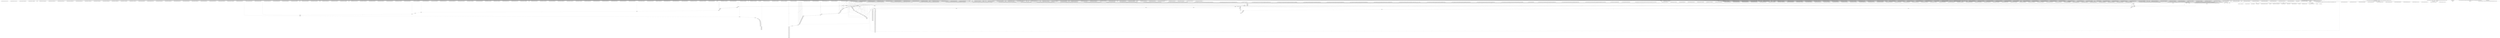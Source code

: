 digraph {
"-" -> "/stages/descriptif/ARKEMA%20CHINE.docx" [label="1"];
"-" -> "/SiteWebIF/Intranet-etudiant.php?ticket=ST-169046-yxy7YoOSsadkcBXdagPg-dsi-vm04" [label="1"];
"-" -> "/SiteWebIF/Intranet-etudiant.php?ticket=ST-168841-wHleB0VbFD3evLsX9bCw-dsi-vm04" [label="1"];
"-" -> "/SiteWebIF/Intranet-etudiant.php?ticket=ST-166315-qa4LmsosbZKTm5Z40TmC-dsi-vm03" [label="1"];
"-" -> "/SiteWebIF/Intranet-etudiant.php?ticket=ST-168651-uXPUAWHTcdWQxvNdkUb5-dsi-vm04" [label="1"];
"/temps/2FC41.html" -> "/temps/2FC40.html" [label="1"];
"/temps/2FC43.html" -> "/temps/2FC42.html" [label="1"];
"/temps/2FC45.html" -> "/temps/2FC44.html" [label="1"];
"/temps/2FC48.html" -> "/temps/2FC47.html" [label="1"];
"/temps/2FC50.html" -> "/temps/2FC49.html" [label="1"];
"/temps/2FC51.html" -> "/temps/2FC50.html" [label="1"];
"/temps/2FC2.html" -> "/temps/2FC1.html" [label="1"];
"/temps/2FC4.html" -> "/temps/2FC3.html" [label="1"];
"-" -> "/SiteWebIF/Intranet-etudiant.php?ticket=ST-156479-eSc6z71jfFSmd7mP9Nxz-dsi-vm04" [label="1"];
"http://if.insa-lyon.fr/" -> "/SiteWebIF/Intranet-etudiant.php?ticket=ST-153591-ZxfiEtcun2uLEee51HQd-dsi-vm03" [label="1"];
"-" -> "/SiteWebIF/Intranet-etudiant.php?ticket=ST-153540-0qDwWTkdFXhJiFnxhBdq-dsi-vm03" [label="1"];
"http://if.insa-lyon.fr/" -> "/SiteWebIF/Intranet-etudiant.php?ticket=ST-156161-NJVVlZHW6bwhLGpehwqr-dsi-vm04" [label="1"];
"http://if.insa-lyon.fr/" -> "/SiteWebIF/Intranet-etudiant.php?ticket=ST-147102-0xFbpnhJIm1xziuZv21v-dsi-vm03" [label="1"];
"-" -> "/SiteWebIF/Intranet-etudiant.php?ticket=ST-146788-47JgZbg9sdtGI9jBio5b-dsi-vm03" [label="1"];
"-" -> "/temps/4IF54.html" [label="1"];
"-" -> "/SiteWebIF/Intranet-etudiant.php?ticket=ST-141393-bGJOutOlD6nREbomeHsa-dsi-vm04" [label="1"];
"/temps/2FC44.html" -> "/temps/2FC43.html" [label="1"];
"-" -> "/SiteWebIF/Intranet-etudiant.php?ticket=ST-141136-UgH1t2LBSk7PGRukm671-dsi-vm04" [label="1"];
"-" -> "/SiteWebIF/Intranet-etudiant.php?ticket=ST-137566-kn4qF1bIuWNfAOsyPx7I-dsi-vm03" [label="1"];
"-" -> "/SiteWebIF/Intranet-etudiant.php?ticket=ST-137326-z6KGN7HmemopBBtAv30x-dsi-vm03" [label="1"];
"-" -> "/SiteWebIF/Intranet-etudiant.php?ticket=ST-108335-QKCU2AffbTTKbSqiVyC6-dsi-vm03" [label="1"];
"http://if.insa-lyon.fr/" -> "/SiteWebIF/Intranet-etudiant.php?ticket=ST-111168-Kxbcb79j0G5lQ920mrgF-dsi-vm04" [label="1"];
"-" -> "/SiteWebIF/Intranet-etudiant.php?ticket=ST-111084-D6CVkUxIiq2ljGfGcvNm-dsi-vm04" [label="1"];
"-" -> "/SiteWebIF/Intranet-etudiant.php?ticket=ST-108108-goJvh642rJMas5nUAPED-dsi-vm03" [label="1"];
"-" -> "/SiteWebIF/Intranet-etudiant.php?ticket=ST-108030-ImonAfRZpS2Xdxmg2gAa-dsi-vm03" [label="1"];
"/temps/2FC1.html" -> "/temps/2FC52.html" [label="1"];
"-" -> "/SiteWebIF/Intranet-etudiant.php?ticket=ST-107871-alRQofFBAfW9LqzwfgTa-dsi-vm03" [label="1"];
"-" -> "/SiteWebIF/Intranet-etudiant.php?ticket=ST-110792-lmSySrH7hJy2C399lfgc-dsi-vm04" [label="1"];
"-" -> "/SiteWebIF/Intranet-etudiant.php?ticket=ST-110671-SdYt5OysX6nglS6qLiVz-dsi-vm04" [label="1"];
"-" -> "/SiteWebIF/Intranet-etudiant.php?ticket=ST-90949-2JtXAtgcOgtTcaweskHn-dsi-vm03" [label="1"];
"-" -> "/SiteWebIF/Intranet-etudiant.php?ticket=ST-90895-bFk7PX5cY24G1w1dfdey-dsi-vm03" [label="1"];
"http://if.insa-lyon.fr/" -> "/SiteWebIF/Intranet-etudiant.php?ticket=ST-93564-YeQoCwbrCoAYrJIjeZPo-dsi-vm04" [label="1"];
"-" -> "/SiteWebIF/Intranet-etudiant.php?ticket=ST-90715-mNRsOrjjsepRTd9YgOEw-dsi-vm03" [label="1"];
"-" -> "/SiteWebIF/Intranet-etudiant.php?ticket=ST-140883-CJr35tBD3fnS3PR0yT3K-dsi-vm04" [label="1"];
"-" -> "/SiteWebIF/Intranet-etudiant.php?ticket=ST-90656-nlZkGr4NAeCmDiXXyMtS-dsi-vm03" [label="1"];
"-" -> "/SiteWebIF/Intranet-etudiant.php?ticket=ST-90651-Xl3uzhDkbnmrER2eNXyX-dsi-vm03" [label="1"];
"-" -> "/SiteWebIF/Intranet-etudiant.php?ticket=ST-93444-7LNYokqxEZFQukht9Tec-dsi-vm04" [label="1"];
"-" -> "/SiteWebIF/Intranet-etudiant.php?ticket=ST-90528-yyjXSE3PyxdDSJECzeiY-dsi-vm03" [label="1"];
"-" -> "/SiteWebIF/Intranet-etudiant.php?ticket=ST-90341-egzRciAaWRsmyyQ0dKtW-dsi-vm03" [label="1"];
"-" -> "/SiteWebIF/Intranet-etudiant.php?ticket=ST-90139-vRzLXx22ozLNBsHeD9us-dsi-vm03" [label="1"];
"-" -> "/SiteWebIF/Intranet-personnel.php?ticket=ST-90114-zgxdfZ7NzfmQPph5UQCT-dsi-vm03" [label="1"];
"-" -> "/SiteWebIF/Intranet-etudiant.php?ticket=ST-92857-QoxaIjDpSfZO4TqZzWAQ-dsi-vm04" [label="1"];
"-" -> "/SiteWebIF/" [label="1"];
"-" -> "/SiteWebIF/Intranet-etudiant.php?ticket=ST-92850-MavNpJnmFF4QDZYnSpjr-dsi-vm04" [label="1"];
"-" -> "/SiteWebIF/Intranet-etudiant.php?ticket=ST-153825-CRQpvCmewZiYrwJrRfbQ-dsi-vm03" [label="1"];
"/stages/Listestage.php" -> "/stages/descriptif/KAPT%20-%20Paiement%20mobile.pdf" [label="1"];
"-" -> "/SiteWebIF/Intranet-etudiant.php?ticket=ST-146971-GHhnhQybcRzbOZ4ZjYSf-dsi-vm03" [label="1"];
"/stages/Listestage.php" -> "/stages/descriptif/STMICROELECTRONICS.doc" [label="1"];
"-" -> "/SiteWebIF/Intranet-etudiant.php?ticket=ST-90032-ya5y5Jm9hwLRIDmAOAcH-dsi-vm03" [label="1"];
"-" -> "/SiteWebIF/Intranet-personnel.php?ticket=ST-92782-CImKNPOc9inEcaXJC55u-dsi-vm04" [label="1"];
"-" -> "/SiteWebIF/Intranet-etudiant.php?ticket=ST-73462-yXotDR2o72dJg7NQfue5-dsi-vm03" [label="1"];
"-" -> "/temps/1IF14.ics" [label="1"];
"-" -> "/SiteWebIF/Intranet-etudiant.php?ticket=ST-73083-x2ZRCCVLkxNiTC9e603a-dsi-vm03" [label="1"];
"-" -> "/SiteWebIF/Intranet-etudiant.php?ticket=ST-73077-6iNnh9MApQNd3NaMopzc-dsi-vm03" [label="1"];
"-" -> "/temps/2FC17.html" [label="1"];
"-" -> "/SiteWebIF/Intranet-etudiant.php?ticket=ST-74842-ElvHnybPQ9TNRgK2LsiC-dsi-vm04" [label="1"];
"-" -> "/SiteWebIF/Intranet-etudiant.php?ticket=ST-72884-xicVZ6VYLKGuk4gBpTDW-dsi-vm03" [label="1"];
"-" -> "/SiteWebIF/Intranet-etudiant.php?ticket=ST-72839-DWQMsmjyqmospyjpqO5X-dsi-vm03" [label="1"];
"-" -> "/temps/5IF1.ics" [label="1"];
"http://if.insa-lyon.fr/" -> "/SiteWebIF/Intranet-etudiant.php?ticket=ST-72823-14Wd237ElMVYaxHKQJFZ-dsi-vm03" [label="1"];
"http://if.insa-lyon.fr/" -> "/SiteWebIF/Intranet-etudiant.php?ticket=ST-74725-Ine9OTOe3BO2mIfdiceE-dsi-vm04" [label="1"];
"-" -> "/SiteWebIF/Intranet-etudiant.php?ticket=ST-72731-typl6XVU2fTZYW4AGjO9-dsi-vm03" [label="1"];
"-" -> "/SiteWebIF/Intranet-etudiant.php?ticket=ST-72728-g77cFmd9o6r5HD7kXNcA-dsi-vm03" [label="1"];
"-" -> "/SiteWebIF/Intranet-etudiant.php?ticket=ST-72593-2drJWRelhYclNYzXjKdl-dsi-vm03" [label="1"];
"http://if.insa-lyon.fr/" -> "/SiteWebIF/Intranet-etudiant.php?ticket=ST-72474-mxCeaeyVLFEqlfPMQV9X-dsi-vm03" [label="1"];
"-" -> "/SiteWebIF/Intranet-etudiant.php?ticket=ST-74394-ezweI9akbriTyTsBMAx4-dsi-vm04" [label="1"];
"http://if.insa-lyon.fr/" -> "/SiteWebIF/Intranet-etudiant.php?ticket=ST-111130-NGksQcYSFaUacc6Qe2AO-dsi-vm04" [label="1"];
"-" -> "/SiteWebIF/Intranet-etudiant.php?ticket=ST-62484-gutfaNOBcH0b7YbQQlYf-dsi-vm04" [label="1"];
"http://if.insa-lyon.fr/" -> "/SiteWebIF/Intranet-etudiant.php?ticket=ST-62439-vJDXX4WsRv37qgu9Sj7z-dsi-vm04" [label="1"];
"-" -> "/SiteWebIF/Intranet-etudiant.php?ticket=ST-62241-Gli4VClcS6W0PbiDMvFL-dsi-vm04" [label="1"];
"/temps/3IF19.html" -> "/temps/3IF20.html" [label="2"];
"-" -> "/SiteWebIF/Intranet-etudiant.php?ticket=ST-93639-hK7UpNVfcLrcq16h3Zvm-dsi-vm04" [label="1"];
"/temps/3IF18.html" -> "/temps/3IF19.html" [label="1"];
"/temps/3IF17.html" -> "/temps/3IF18.html" [label="1"];
"/temps/3IF16.html" -> "/temps/3IF17.html" [label="1"];
"/temps/3IF15.html" -> "/temps/3IF16.html" [label="1"];
"/temps/3IF13.html" -> "/temps/3IF14.html" [label="1"];
"/temps/3IF12.html" -> "/temps/3IF13.html" [label="1"];
"/temps/3IF10.html" -> "/temps/3IF11.html" [label="1"];
"-" -> "/SiteWebIF/Intranet-etudiant.php?ticket=ST-45545-YfGEdfjdSkfjAaGBxwYE-dsi-vm03" [label="1"];
"/SiteWebIF/Intranet-etudiant.php" -> "/crossdomain.xml" [label="1"];
"-" -> "/SiteWebIF/Intranet-etudiant.php?ticket=ST-45543-jAagSyYlQcRfx6hf1qXL-dsi-vm03" [label="1"];
"http://if.insa-lyon.fr/" -> "/SiteWebIF/Intranet-etudiant.php?ticket=ST-46326-F4Rb4tIye9JPEvpBOCRq-dsi-vm04" [label="1"];
"http://if.insa-lyon.fr/" -> "/SiteWebIF/Intranet-etudiant.php?ticket=ST-46103-aifQ1JMoiNcIYjH9jQra-dsi-vm04" [label="1"];
"-" -> "/SiteWebIF/Intranet-etudiant.php?ticket=ST-45311-ZzeJHmXyTtdYHs46fGbJ-dsi-vm03" [label="1"];
"-" -> "/SiteWebIF/Intranet-etudiant.php?ticket=ST-45979-bBzvmeiBURv2Yer4EO4S-dsi-vm04" [label="1"];
"http://if.insa-lyon.fr/" -> "/SiteWebIF/Intranet-etudiant.php?ticket=ST-45958-5HP0x5sqiBbDshD5c55u-dsi-vm04" [label="1"];
"-" -> "/SiteWebIF/Intranet-etudiant.php?ticket=ST-45878-GfgFknHb9KCIXYd6We42-dsi-vm04" [label="1"];
"-" -> "/SiteWebIF/Intranet-personnel.php?ticket=ST-45741-T3SgUSTpuvkHOcgwpdq2-dsi-vm04" [label="1"];
"-" -> "/SiteWebIF/Intranet-etudiant.php?ticket=ST-30797-bwSDT6Uhi3gO93l5HeyK-dsi-vm03" [label="1"];
"http://if.insa-lyon.fr/" -> "/SiteWebIF/Intranet-etudiant.php?ticket=ST-30720-UTZU1t40Vj5JpllJfiVB-dsi-vm03" [label="1"];
"-" -> "/SiteWebIF/Intranet-etudiant.php?ticket=ST-90869-oAm6xBHVsyfBwdmNpaay-dsi-vm03" [label="1"];
"-" -> "/SiteWebIF/Intranet-etudiant.php?ticket=ST-30710-RRu3c0vjbXIlzgXcfObi-dsi-vm03" [label="1"];
"-" -> "/SiteWebIF/Intranet-etudiant.php?ticket=ST-74848-T71s3KG1iXjc6C65ebRn-dsi-vm04" [label="1"];
"-" -> "/SiteWebIF/Intranet-etudiant.php?ticket=ST-30690-HTbrfanWKsn2xQtOyD2v-dsi-vm03" [label="1"];
"/stages/Listestage.php" -> "/stages/descriptif/ORANGE%20DECI.zip" [label="1"];
"/stages/Listestage.php" -> "/stages/descriptif/ORANGE%20-%20fiche%20de%20stage%202012GOVLPServices.pdf" [label="1"];
"/stages/Listestage.php" -> "/stages/descriptif/BIIN.pdf" [label="1"];
"/stages/Listestage.php" -> "/stages/descriptif/INSA%20LIRIS%20-%20120228_sujet%20stage%20LIRIS_vHOS.pdf" [label="1"];
"/stages/Listestage.php" -> "/stages/descriptif/ORANGE%20LABS%20RENNES.docx" [label="1"];
"/stages/Listestage.php" -> "/stages/descriptif/INSA%20LIRIS%202.doc" [label="1"];
"/stages/Listestage.php" -> "/stages/descriptif/INSA-LIRIS%20stage_pfe_kinect_2012_v2.docx" [label="2"];
"-" -> "/SiteWebIF/Intranet-etudiant.php?ticket=ST-30545-cyhOYsymVBtg7tOHACWl-dsi-vm03" [label="1"];
"-" -> "/SiteWebIF/Intranet-etudiant.php?ticket=ST-30981-HUd1M7pAL9Zf52R994ry-dsi-vm03" [label="1"];
"-" -> "/micromachine/" [label="3"];
"-" -> "/SiteWebIF/Intranet-etudiant.php?ticket=ST-15351-JQUJ5wofejQLMXpI5Uqx-dsi-vm04" [label="1"];
"http://if.insa-lyon.fr/" -> "/SiteWebIF/Intranet-etudiant.php?ticket=ST-45882-A6xig3eFzDuaApzmUQVA-dsi-vm04" [label="1"];
"-" -> "/SiteWebIF/Intranet-etudiant.php?ticket=ST-15173-md520qYwP1hieoxIsPV5-dsi-vm03" [label="1"];
"-" -> "/SiteWebIF/Intranet-etudiant.php?ticket=ST-15155-Rz3qk5uAeeIaQzNuKg9g-dsi-vm03" [label="1"];
"-" -> "/SiteWebIF/Intranet-etudiant.php?ticket=ST-15146-4NXj636Zdpn6q5g9kUWy-dsi-vm03" [label="1"];
"-" -> "/SiteWebIF/Intranet-etudiant.php?ticket=ST-14486-ZZ61zR9rPVeCOHvKL0vA-dsi-vm04" [label="1"];
"http://if.insa-lyon.fr/" -> "/SiteWebIF/Intranet-etudiant.php?ticket=ST-10717-xeeRFn0hKHE2Dp7aq9Qb-dsi-vm03" [label="1"];
"-" -> "/SiteWebIF/Intranet-etudiant.php?ticket=ST-10134-S1JudIdeoZADySJ3XJJU-dsi-vm04" [label="1"];
"-" -> "/SiteWebIF/Intranet-etudiant.php?ticket=ST-10643-cF45HqTdaix00PnUtGkp-dsi-vm03" [label="1"];
"-" -> "/SiteWebIF/Intranet-etudiant.php?ticket=ST-9952-MTaeswFcpLscbPMRCZcQ-dsi-vm04" [label="1"];
"-" -> "/SiteWebIF/Intranet-personnel.php?ticket=ST-10425-exFrCc2iPWaqwhOSrteK-dsi-vm03" [label="1"];
"-" -> "/SiteWebIF/Intranet-etudiant.php?ticket=ST-9839-ENr40B5n6srvPCRDBARc-dsi-vm04" [label="1"];
"-" -> "/SiteWebIF/Intranet-etudiant.php?ticket=ST-10352-3LrqIPdjEIEPry47pPZC-dsi-vm03" [label="1"];
"-" -> "/SiteWebIF/Intranet-etudiant.php?ticket=ST-10305-1G33OhmbW09OhgQ4ZrTD-dsi-vm03" [label="1"];
"-" -> "/temps/choix_4if.html" [label="1"];
"http://if.insa-lyon.fr/" -> "/SiteWebIF/Intranet-etudiant.php?ticket=ST-10224-llV22eWf6p2LUnpEkrVL-dsi-vm03" [label="1"];
"-" -> "/SiteWebIF/Intranet-etudiant.php?ticket=ST-9639-EYShTm04c2cafOHogXGi-dsi-vm04" [label="1"];
"-" -> "/SiteWebIF/Intranet-etudiant.php?ticket=ST-46515-ucSeRoLjPuWGintk0UEb-dsi-vm04" [label="1"];
"-" -> "/stages/ListePFE.php?ticket=ST-10077-AOenpeb0o3JJwHWRVmAM-dsi-vm03" [label="1"];
"-" -> "/SiteWebIF/Intranet-etudiant.php?ticket=ST-9530-ODZ5gObT9UGWywllr7ja-dsi-vm04" [label="1"];
"-" -> "/SiteWebIF/Intranet-etudiant.php?ticket=ST-9518-xNEmL4jwH0pgbkgRd0xw-dsi-vm04" [label="1"];
"http://if.insa-lyon.fr/" -> "/SiteWebIF/Intranet-etudiant.php?ticket=ST-9971-gyfu4cuw7olEwi3JKBQ5-dsi-vm03" [label="1"];
"-" -> "/SiteWebIF/Intranet-etudiant.php?ticket=ST-9938-RdoeijzdYXnBFVXpFfmY-dsi-vm03" [label="1"];
"http://if.insa-lyon.fr/" -> "/SiteWebIF/Intranet-etudiant.php?ticket=ST-9833-Oh17krMe0doT9HZ1i5Ry-dsi-vm03" [label="1"];
"http://if.insa-lyon.fr/vie-etudiante/les-associations" -> "/SiteWebIF/Intranet-etudiant.php?ticket=ST-39562-bjg9VLryjucmDY0EALya-dsi-vm04" [label="1"];
"http://if.insa-lyon.fr/vie-etudiante/les-associations" -> "/SiteWebIF/Intranet-etudiant.php?ticket=ST-39559-Hnoswamg5Fg94bMc396g-dsi-vm04" [label="1"];
"http://if.insa-lyon.fr/vie-etudiante/les-associations" -> "/SiteWebIF/Intranet-etudiant.php?ticket=ST-39549-43FhPnc7kQgWccEyW7Dn-dsi-vm04" [label="1"];
"-" -> "/SiteWebIF/Intranet-etudiant.php?ticket=ST-166014-15MStYpCkSSa3DAMwEn0-dsi-vm03" [label="1"];
"-" -> "/SiteWebIF/Intranet-etudiant.php?ticket=ST-74613-xrX76M7RSCyOS5Gk4icK-dsi-vm04" [label="1"];
"/temps/4IF20.html" -> "/temps/4IF21.html" [label="2"];
"/temps/4IF17.html" -> "/temps/4IF18.html" [label="3"];
"http://if.insa-lyon.fr/" -> "/SiteWebIF/Intranet-etudiant.php?ticket=ST-140661-aVCgazjhcoO4jxHsan5W-dsi-vm04" [label="1"];
"-" -> "/SiteWebIF/Intranet-etudiant.php?ticket=ST-39523-eKPFJfT7Gbb4S6Ji2LyC-dsi-vm04" [label="1"];
"-" -> "/temps/choix_3if.html" [label="3"];
"/temps/4IF14.html" -> "/temps/4IF15.html" [label="3"];
"-" -> "/temps/4IF7.html" [label="3"];
"/temps/4IF8.html" -> "/temps/4IF7.html" [label="1"];
"/temps/4IF6.html" -> "/temps/4IF7.html" [label="5"];
"-" -> "/SiteWebIF/Intranet-etudiant.php?ticket=ST-111389-7UsAewPAPbOaJz7h6dUH-dsi-vm04" [label="1"];
"-" -> "/SiteWebIF/Intranet-etudiant.php?ticket=ST-93584-5BB5x0UYBl4Q2EGMolNf-dsi-vm04" [label="1"];
"-" -> "/temps/4IF4.html" [label="3"];
"/temps/4IF5.html" -> "/temps/4IF4.html" [label="1"];
"/temps/4IF3.html" -> "/temps/4IF4.html" [label="5"];
"-" -> "/SiteWebIF/Intranet-etudiant.php?ticket=ST-38877-R3vo369tiAoisCjfEoXG-dsi-vm04" [label="1"];
"/temps/2FC3.html" -> "/temps/2FC2.html" [label="1"];
"http://if.insa-lyon.fr/" -> "/SiteWebIF/Intranet-etudiant.php?ticket=ST-60576-yetPtn1SVaz4fg6aUipo-dsi-vm03" [label="1"];
"-" -> "/robots.txt" [label="10"];
"/stages/Listestage.php" -> "/stages/descriptif/ORANGE.zip" [label="1"];
"-" -> "/SiteWebIF/Intranet-etudiant.php?ticket=ST-41171-YjBc9YkdSMlqKT2ATKuQ-dsi-vm03" [label="1"];
"/temps/2FC46.html" -> "/temps/2FC45.html" [label="1"];
"-" -> "/micromachine/download/sujet.pdf" [label="2"];
"-" -> "/temps/4IF3.html" [label="3"];
"/temps/4IF4.html" -> "/temps/4IF3.html" [label="1"];
"/temps/4IF2.html" -> "/temps/4IF3.html" [label="5"];
"-" -> "/SiteWebIF/Intranet-etudiant.php?ticket=ST-74362-zILDHcCQ1jlzh2KYGXxB-dsi-vm04" [label="1"];
"/temps/5IF46.html" -> "/temps/5IF45.html" [label="1"];
"/temps/5IF44.html" -> "/temps/5IF45.html" [label="14"];
"/temps/3IF11.html" -> "/temps/3IF12.html" [label="1"];
"-" -> "/SiteWebIF/Intranet-etudiant.php?ticket=ST-47083-X0luMogFgVBBIxr44BfH-dsi-vm03" [label="1"];
"-" -> "/SiteWebIF/Intranet-etudiant.php?ticket=ST-2347-tT0qQaHhLK5ooy2fEXf1-dsi-vm04" [label="1"];
"/temps/3IF3.html" -> "/temps/3IF4.html" [label="4"];
"-" -> "/temps/3IF4.html" [label="1"];
"-" -> "/SiteWebIF/Intranet-etudiant.php?ticket=ST-45821-gXzddJLBag7dZj0H2ERj-dsi-vm04" [label="1"];
"/temps/3IF2.html" -> "/temps/3IF3.html" [label="5"];
"-" -> "/temps/3IF3.html" [label="1"];
"/temps/3IF2.html" -> "/temps/3IF1.html" [label="1"];
"/temps/3IF52.html" -> "/temps/3IF1.html" [label="5"];
"-" -> "/temps/3IF1.html" [label="1"];
"/temps/3IF1.html" -> "/temps/3IF52.html" [label="1"];
"/temps/3IF51.html" -> "/temps/3IF52.html" [label="6"];
"-" -> "/temps/3IF52.html" [label="1"];
"/temps/index.html" -> "/temps/5IF39.html" [label="2"];
"/temps/choix_5if.html" -> "/temps/5IF39.html" [label="1"];
"/temps/" -> "/temps/5IF39.html" [label="24"];
"/temps/5IF40.html" -> "/temps/5IF39.html" [label="9"];
"-" -> "/temps/5IF39.html" [label="20"];
"/temps/5IF38.html" -> "/temps/5IF39.html" [label="9"];
"/temps/3IF49.html" -> "/temps/3IF50.html" [label="10"];
"/temps/index.html" -> "/temps/3IF50.html" [label="1"];
"/temps/3IF51.html" -> "/temps/3IF50.html" [label="1"];
"-" -> "/temps/3IF50.html" [label="1"];
"-" -> "/SiteWebIF/Intranet-etudiant.php?ticket=ST-39427-Kb4KCTJr1lLZZOkr3wv0-dsi-vm04" [label="1"];
"-" -> "/SiteWebIF/Intranet-etudiant.php?ticket=ST-62435-dJRSu3kbGEDYjFbdGK7u-dsi-vm04" [label="1"];
"http://if.insa-lyon.fr/" -> "/SiteWebIF/Intranet-etudiant.php?ticket=ST-39260-k5kiOlfxXezPaCtk0Ye6-dsi-vm04" [label="1"];
"/temps/3IF50.html" -> "/temps/3IF49.html" [label="1"];
"/temps/3IF48.html" -> "/temps/3IF49.html" [label="13"];
"-" -> "/temps/3IF49.html" [label="2"];
"http://www.google.fr/url?sa=t&rct=j&q=&esrc=s&source=web&cd=1&ved=0CCMQFjAA&url=http%3A%2F%2Fintranet-if.insa-lyon.fr%2Ftemps%2F&ei=pXRpUOLUBaes0QXR4oDwCg&usg=AFQjCNEWrHsRdIlhli_31qYl94w-yMCjpw&sig2=4jr_7l_TmWtDbdHPd51O3g" -> "/temps/" [label="1"];
"http://www.google.fr/url?sa=t&rct=j&q=intranet%20if%20&source=web&cd=1&ved=0CCMQFjAA&url=http%3A%2F%2Fintranet-if.insa-lyon.fr%2Ftemps%2F&ei=-2xpUJKHH8bKhAeViICYDw&usg=AFQjCNEWrHsRdIlhli_31qYl94w-yMCjpw&cad=rja" -> "/temps/" [label="1"];
"http://www.google.fr/url?sa=t&rct=j&q=&esrc=s&source=web&cd=1&ved=0CCMQFjAA&url=http%3A%2F%2Fintranet-if.insa-lyon.fr%2Ftemps%2F&ei=8RhoUIyVDeGg0QW3x4DIBw&usg=AFQjCNEWrHsRdIlhli_31qYl94w-yMCjpw&sig2=x5mqrEiEcTfb-IxDNgt9vw" -> "/temps/" [label="1"];
"http://www.google.fr/url?sa=t&rct=j&q=&esrc=s&source=web&cd=1&ved=0CCAQFjAA&url=http%3A%2F%2Fintranet-if.insa-lyon.fr%2Ftemps%2F&ei=zchmULHxO5CzhAf5kYCADw&usg=AFQjCNEWrHsRdIlhli_31qYl94w-yMCjpw" -> "/temps/" [label="1"];
"http://www.google.fr/url?sa=t&rct=j&q=&esrc=s&source=web&cd=1&ved=0CCAQFjAA&url=http%3A%2F%2Fintranet-if.insa-lyon.fr%2Ftemps%2F&ei=PMhmUPvlMcaohAfxz4GgDw&usg=AFQjCNEWrHsRdIlhli_31qYl94w-yMCjpw" -> "/temps/" [label="1"];
"http://www.google.fr/url?sa=t&rct=j&q=if%20intranet&source=web&cd=1&ved=0CCgQFjAA&url=http%3A%2F%2Fintranet-if.insa-lyon.fr%2Ftemps%2F&ei=eNxiUOGOLce2hQeynIGICw&usg=AFQjCNEWrHsRdIlhli_31qYl94w-yMCjpw" -> "/temps/" [label="1"];
"http://www.google.fr/url?sa=t&rct=j&q=emploi%20temps%20insa&source=web&cd=2&ved=0CC8QFjAB&url=http%3A%2F%2Fintranet-if.insa-lyon.fr%2Ftemps%2F&ei=1tZiUISzK4-WhQe8hoGIBA&usg=AFQjCNEWrHsRdIlhli_31qYl94w-yMCjpw" -> "/temps/" [label="1"];
"http://www.google.fr/search?hl=fr&client=ms-android-samsung&source=android-search-app&v=133247963&q=insa+if+emploi+du+temps&oq=insa+if+&gs_l=mobile-gws-serp.1.2.0j0i10i30j0i30l3.15154.43510.0.45521.52.23.0.0.0.0.421.1314.2-4j0j1.5.0...0.0...1ac.1.uWRQI0cbDSg" -> "/temps/" [label="1"];
"http://www.google.com/url?sa=t&rct=j&q=&esrc=s&source=web&cd=2&ved=0CEYQFjAB&url=http%3A%2F%2Fintranet-if.insa-lyon.fr%2Ftemps%2F&ei=UyNoUI_XLbGa0QWAwYG4AQ&usg=AFQjCNEWrHsRdIlhli_31qYl94w-yMCjpw&cad=rja" -> "/temps/" [label="1"];
"http://www.google.fr/url?sa=t&rct=j&q=4if%20emploi%20du%20temps&source=web&cd=1&ved=0CCIQFjAA&url=http%3A%2F%2Fintranet-if.insa-lyon.fr%2Ftemps%2F&ei=kYRhUILGBMfAhAeUt4DoDA&usg=AFQjCNEWrHsRdIlhli_31qYl94w-yMCjpw" -> "/temps/" [label="1"];
"http://www.google.fr/url?sa=t&rct=j&q=intranet%20if&source=web&cd=1&ved=0CCMQFjAA&url=http%3A%2F%2Fintranet-if.insa-lyon.fr%2Ftemps%2F&ei=1MdNUKHfE4SwhAeh4oG4CA&usg=AFQjCNEWrHsRdIlhli_31qYl94w-yMCjpw" -> "/temps/" [label="1"];
"http://www.google.fr/url?sa=t&rct=j&q=intranet%20if%20insa%20lyon&source=web&cd=8&ved=0CEcQFjAH&url=http%3A%2F%2Fintranet-if.insa-lyon.fr%2Ftemps%2F&ei=ZBVPULmAFNKIhQfE7YCoAQ&usg=AFQjCNEWrHsRdIlhli_31qYl94w-yMCjpw&sig2=d7D_QFCfHfKV1pqKqlBuaQ" -> "/temps/" [label="1"];
"http://www.google.fr/search?sourceid=chrome-mobile&ie=UTF-8&q=intranet+if" -> "/temps/" [label="1"];
"http://www.google.fr/url?sa=t&rct=j&q=if%20intranet&source=web&cd=1&ved=0CCgQFjAA&url=http%3A%2F%2Fintranet-if.insa-lyon.fr%2Ftemps%2F&ei=cURcULf_As6whAfp24HoAw&usg=AFQjCNEWrHsRdIlhli_31qYl94w-yMCjpw" -> "/temps/" [label="1"];
"http://www.google.fr/url?sa=t&rct=j&q=&esrc=s&source=web&cd=1&ved=0CCUQFjAA&url=http%3A%2F%2Fintranet-if.insa-lyon.fr%2Ftemps%2F&ei=RQJXUP2LJ9K5hAednoHoCw&usg=AFQjCNEWrHsRdIlhli_31qYl94w-yMCjpw" -> "/temps/" [label="1"];
"/SiteWebIF/Intranet-personnel.php" -> "/temps/" [label="3"];
"http://www.google.fr/search?q=emploie+du+temps+if+insa+lyon&ie=UTF-8&oe=UTF-8&hl=en&client=safari" -> "/temps/" [label="1"];
"http://www.google.fr/search?client=ms-rim&hl=fr&q=intranet%20if&ie=UTF-8&oe=UTF-8&channel=browser" -> "/temps/" [label="1"];
"http://www.google.com.lb/url?sa=t&rct=j&q=&esrc=s&source=web&cd=1&cad=rja&ved=0CCEQFjAA&url=http%3A%2F%2Fintranet-if.insa-lyon.fr%2Ftemps%2F&ei=-P5WUJ39ONGQhQeZ_YGoBw&usg=AFQjCNEWrHsRdIlhli_31qYl94w-yMCjpw&sig2=sB1DmYV1KUIBvlNxJHnsYw" -> "/temps/" [label="1"];
"http://www.google.fr/search?q=intranet-if.insa-lyon.fr&ie=UTF-8&oe=UTF-8&hl=fr&client=safari" -> "/temps/" [label="1"];
"http://www.google.fr/url?sa=t&rct=j&q=&esrc=s&source=web&cd=8&ved=0CEYQFjAH&url=http%3A%2F%2Fintranet-if.insa-lyon.fr%2Ftemps%2F&ei=d8NNUPP4HYPO0QXyvICgAw&usg=AFQjCNEWrHsRdIlhli_31qYl94w-yMCjpw" -> "/temps/" [label="1"];
"-" -> "/temps/" [label="47"];
"http://www.google.fr/search?hl=fr&client=ms-android-hms-vf-fr&source=android-browser-goto&v=133247963&q=emploi+du+temps+insa+if&oq=emploi+du+temps+insa+if&gs_l=mobile-gws-serp.3..41j0i30j0i8i30.2281.4189.0.4585.8.8.0.0.0.0.542.1056.5-2.2.0...0.0...1ac.1.ftihewADeoc" -> "/temps/" [label="1"];
"http://www.google.com/url?sa=t&rct=j&q=intranet%20insa%20lyon%20semaine&source=web&cd=2&ved=0CCkQFjAB&url=http%3A%2F%2Fintranet-if.insa-lyon.fr%2Ftemps%2F&ei=jOJeUJT5H8ax0QX2xoDYDQ&usg=AFQjCNEWrHsRdIlhli_31qYl94w-yMCjpw" -> "/temps/" [label="1"];
"http://www.google.fr/url?sa=t&rct=j&q=&esrc=s&source=web&cd=1&ved=0CCUQFjAA&url=http%3A%2F%2Fintranet-if.insa-lyon.fr%2Ftemps%2F&ei=wJ9ZUMGlEpSxhAfisIC4Dg&usg=AFQjCNEWrHsRdIlhli_31qYl94w-yMCjpw&sig2=qp9ULCyJzBy1O96aBDWW0g" -> "/temps/" [label="1"];
"http://www.google.fr/url?sa=t&rct=j&q=&esrc=s&source=web&cd=1&ved=0CCMQFjAA&url=http%3A%2F%2Fintranet-if.insa-lyon.fr%2Ftemps%2F&ei=ikdcUKzLBYW7hAepwYHABA&usg=AFQjCNEWrHsRdIlhli_31qYl94w-yMCjpw&sig2=3y82TyiVJU_Ym_BNjL6rbw" -> "/temps/" [label="1"];
"http://www.google.fr/url?sa=t&rct=j&q=&esrc=s&source=web&cd=8&ved=0CEYQFjAH&url=http%3A%2F%2Fintranet-if.insa-lyon.fr%2Ftemps%2F&ei=GcdNUOSWN4yQhQf8hIG4CA&usg=AFQjCNEWrHsRdIlhli_31qYl94w-yMCjpw" -> "/temps/" [label="1"];
"fr&u=http://intranet-if.insa-lyon.fr/temps/&client=ms-samsung&q=Intranet+if&sa=X&ei=ayRLUNqhE7GM0wW-q4HgDw&ved=0CB4QFjAA" -> "/temps/" [label="1"];
"/SiteWebIF/Intranet-etudiant.php" -> "/temps/" [label="108"];
"http://www.google.fr/url?sa=t&rct=j&q=intranet%20if&source=web&cd=1&ved=0CCEQFjAA&url=http%3A%2F%2Fintranet-if.insa-lyon.fr%2Ftemps%2F&ei=fh5LUK3RJ8TJ0QW-6oHwDQ&usg=AFQjCNEWrHsRdIlhli_31qYl94w-yMCjpw" -> "/temps/" [label="1"];
"http://www.google.fr/url?sa=t&rct=j&q=&esrc=s&source=web&cd=8&ved=0CEgQFjAH&url=http%3A%2F%2Fintranet-if.insa-lyon.fr%2Ftemps%2F&ei=TAZTUOLpLKmm0AWQvYHICg&usg=AFQjCNEWrHsRdIlhli_31qYl94w-yMCjpw" -> "/temps/" [label="1"];
"http://www.google.fr/url?sa=t&rct=j&q=&esrc=s&source=web&cd=1&ved=0CCgQFjAA&url=http%3A%2F%2Fintranet-if.insa-lyon.fr%2Ftemps%2F&ei=AxBPUPvONNSKhQfKmoDABw&usg=AFQjCNEWrHsRdIlhli_31qYl94w-yMCjpw" -> "/temps/" [label="1"];
"http://www.google.fr/search?q=emploi+du+temps+if+insa+lyon&sugexp=chrome,mod=6&sourceid=chrome&ie=UTF-8" -> "/temps/" [label="1"];
"http://www.google.fr/url?sa=t&rct=j&q=if%20intranet&source=web&cd=1&ved=0CCYQFjAA&url=http%3A%2F%2Fintranet-if.insa-lyon.fr%2Ftemps%2F&ei=G6xVUMX-L42GhQeC-oDgAw&usg=AFQjCNEWrHsRdIlhli_31qYl94w-yMCjpw" -> "/temps/" [label="1"];
"http://www.google.fr/url?sa=t&rct=j&q=&esrc=s&frm=1&source=web&cd=6&ved=0CE0QFjAF&url=http%3A%2F%2Fintranet-if.insa-lyon.fr%2Ftemps%2F&ei=iDlgUJOuJYmShgeJoIGYBQ&usg=AFQjCNEWrHsRdIlhli_31qYl94w-yMCjpw" -> "/temps/" [label="1"];
"http://www.google.fr/url?sa=t&rct=j&q=&esrc=s&source=web&cd=7&ved=0CEwQFjAG&url=http%3A%2F%2Fintranet-if.insa-lyon.fr%2Ftemps%2F&ei=fQtPUMvLM8iWhQeO24GYBQ&usg=AFQjCNEWrHsRdIlhli_31qYl94w-yMCjpw&sig2=Q_bLB32Uj_xvtaIGn47Mbg" -> "/temps/" [label="1"];
"http://www.google.com/url?sa=t&rct=j&q=insa%20lyon%20if%20intranet&source=web&cd=2&ved=0CCsQFjAB&url=http%3A%2F%2Fintranet-if.insa-lyon.fr%2Ftemps%2F&ei=3ghTULvtE5KLhQe64IFw&usg=AFQjCNEWrHsRdIlhli_31qYl94w-yMCjpw" -> "/temps/" [label="1"];
"http://www.google.fr/url?sa=t&rct=j&q=intranet%20if&source=web&cd=1&ved=0CCMQFjAA&url=http%3A%2F%2Fintranet-if.insa-lyon.fr%2Ftemps%2F&ei=uP1WUP6CEcfPhAfO2IHQAQ&usg=AFQjCNEWrHsRdIlhli_31qYl94w-yMCjpw" -> "/temps/" [label="1"];
"http://www.google.fr/search?hl=fr&site=&source=hp&q=intra+insa+if&btnG=" -> "/temps/" [label="1"];
"/temps/5IF10.html" -> "/temps/5IF11.html" [label="2"];
"http://www.google.fr/url?sa=t&rct=j&q=guy%20caplat&source=web&cd=1&ved=0CCUQFjAA&url=http%3A%2F%2Fintranet-if.insa-lyon.fr%2Fchercheurs%2Fgcaplat%2F&ei=g4RhUMyLLs6HhQefwoDICQ&usg=AFQjCNGYKZ3_TwpgrzNHszHTutds228MaQ&cad=rja" -> "/chercheurs/gcaplat/" [label="1"];
"-" -> "/chercheurs/gcaplat/" [label="2"];
"/temps/3IF52.html" -> "/temps/3IF51.html" [label="1"];
"/temps/3IF50.html" -> "/temps/3IF51.html" [label="9"];
"-" -> "/temps/3IF51.html" [label="2"];
"-" -> "/SiteWebIF/Intranet-etudiant.php?ticket=ST-93565-9eaDAJEDFbUTfss3wWW7-dsi-vm04" [label="1"];
"-" -> "/SiteWebIF/Intranet-etudiant.php?ticket=ST-32234-T0dVfaPTITPOblcsP0xx-dsi-vm04" [label="1"];
"/temps/3IF44.html" -> "/temps/3IF43.html" [label="2"];
"/temps/index.html" -> "/temps/3IF43.html" [label="2"];
"/temps/3IF42.html" -> "/temps/3IF43.html" [label="22"];
"-" -> "/temps/3IF43.html" [label="1"];
"-" -> "/SiteWebIF/Intranet-etudiant.php?ticket=ST-10259-WrbnX7Swehw0mjfZqgpp-dsi-vm03" [label="1"];
"http://www.google.com/url?sa=t&rct=j&q=&esrc=s&source=web&cd=26&ved=0CFoQFjAFOBQ&url=http%3A%2F%2Fintranet-if.insa-lyon.fr%2Ftemps%2FSoutenancesPFE.html&ei=uyNoUJGUGMO30QW6tgE&usg=AFQjCNEgtFyQEIqdH3Zq9dx1IV8jN3bsuw&cad=rja" -> "/temps/SoutenancesPFE.html" [label="1"];
"-" -> "/temps/SoutenancesPFE.html" [label="4"];
"/SiteWebIF/Intranet-etudiant.php" -> "/temps/SoutenancesPFE.html" [label="9"];
"http://if.insa-lyon.fr/" -> "/SiteWebIF/Intranet-personnel.php?ticket=ST-376931-XCs0mMHoE0xdSEb12fZa-dsi-vm03" [label="1"];
"/temps/2FC52.html" -> "/temps/2FC51.html" [label="1"];
"-" -> "/SiteWebIF/Intranet-etudiant.php?ticket=ST-39265-9wrx5EKdaV1NraDsbnTw-dsi-vm04" [label="1"];
"-" -> "/SiteWebIF/Intranet-etudiant.php?ticket=ST-362459-fsSyy1wPWyhiradzRjJi-dsi-vm03" [label="1"];
"-" -> "/SiteWebIF/Intranet-etudiant.php?ticket=ST-93016-BSlLCqTDTM3uxpn7ZPYd-dsi-vm04" [label="1"];
"http://if.insa-lyon.fr/" -> "/SiteWebIF/Intranet-personnel.php?ticket=ST-376928-0zDWHWjWHMOgRtllL9Ec-dsi-vm03" [label="1"];
"-" -> "/SiteWebIF/Intranet-etudiant.php?ticket=ST-41152-HDivVvyqrJOcW4a6LVRY-dsi-vm03" [label="1"];
"-" -> "/SiteWebIF/Intranet-etudiant.php?ticket=ST-39241-e7YFCJKtb10Evb6elr1X-dsi-vm04" [label="1"];
"-" -> "/SiteWebIF/Intranet-etudiant.php?ticket=ST-362498-z6DiksPyqlf4sC39Yv7B-dsi-vm03" [label="1"];
"-" -> "/SiteWebIF/Intranet-etudiant.php?ticket=ST-46232-jS1faUMwNnyogk6VbwQ3-dsi-vm04" [label="1"];
"/temps/3IF22.html" -> "/temps/3IF23.html" [label="2"];
"-" -> "/SiteWebIF/Intranet-etudiant.php?ticket=ST-39213-VaylgoMKg34pNySoLxzh-dsi-vm04" [label="1"];
"-" -> "/SiteWebIF/Intranet-etudiant.php?ticket=ST-15121-ijjY16bbbIDyu0fbryhP-dsi-vm03" [label="1"];
"-" -> "/temps/PL.ics" [label="19"];
"/temps/4IF13.html" -> "/temps/4IF14.html" [label="3"];
"/temps/3IF48.html" -> "/temps/3IF47.html" [label="1"];
"/temps/3IF46.html" -> "/temps/3IF47.html" [label="13"];
"-" -> "/temps/3IF47.html" [label="1"];
"-" -> "/temps/4IF8.html" [label="3"];
"/temps/4IF7.html" -> "/temps/4IF8.html" [label="2"];
"-" -> "/SiteWebIF/Intranet-etudiant.php?ticket=ST-362178-el3s1xB3fS4a2r5HapOo-dsi-vm03" [label="1"];
"-" -> "/SiteWebIF/Intranet-etudiant.php?ticket=ST-140733-an0ZXwhGjmOtBnihMGXb-dsi-vm04" [label="1"];
"/stages/Listestage.php" -> "/stages/descriptif/ORANGE%20BUSINESS%20%20SERVICES.zip" [label="1"];
"-" -> "/SiteWebIF/Intranet-etudiant.php?ticket=ST-38964-flMbrc5IvPYpdLZIV9eE-dsi-vm04" [label="1"];
"-" -> "/SiteWebIF/Intranet-etudiant.php?ticket=ST-166326-faZzcKybgcd3WgpMDfmd-dsi-vm03" [label="1"];
"-" -> "/temps/4IF9.html" [label="2"];
"/temps/4IF8.html" -> "/temps/4IF9.html" [label="2"];
"/temps/2FC42.html" -> "/temps/2FC41.html" [label="1"];
"-" -> "/temps" [label="14"];
"-" -> "/temps/TA.ics" [label="30"];
"http://if.insa-lyon.fr/vie-etudiante/les-associations" -> "/SiteWebIF/Intranet-etudiant.php?ticket=ST-39548-wmCV4vckQcl112sB7uXG-dsi-vm04" [label="1"];
"/temps/5IF20.html" -> "/temps/5IF21.html" [label="2"];
"/temps/4IF18.html" -> "/temps/4IF19.html" [label="3"];
"/temps/4IF38.html" -> "/temps/4IF37.html" [label="2"];
"-" -> "/temps/4IF37.html" [label="2"];
"/temps/index.html" -> "/temps/4IF37.html" [label="5"];
"/temps/" -> "/temps/4IF37.html" [label="10"];
"http://if.insa-lyon.fr/vie-etudiante/les-associations" -> "/SiteWebIF/Intranet-etudiant.php?ticket=ST-39558-RfXSewnK5FXB5CISahWw-dsi-vm04" [label="1"];
"/temps/3IF46.html" -> "/temps/3IF45.html" [label="1"];
"/temps/3IF44.html" -> "/temps/3IF45.html" [label="15"];
"-" -> "/temps/3IF45.html" [label="3"];
"http://if.insa-lyon.fr/" -> "/SiteWebIF/Intranet-etudiant.php?ticket=ST-15721-vPwsb6Jr9ckShFgMciwT-dsi-vm03" [label="1"];
"-" -> "/temps/GO.ics" [label="11"];
"http://if.insa-lyon.fr/" -> "/SiteWebIF/Intranet-etudiant.php?ticket=ST-137962-Vg9dPeTsvvu32WuU5pyq-dsi-vm03" [label="1"];
"/stages/Listestage.php" -> "/stages/descriptif/Orange%20Labs%20Stages%20Securite%202012.zip" [label="1"];
"http://if.insa-lyon.fr/" -> "/SiteWebIF/Intranet-etudiant.php?ticket=ST-39268-sVdof5Y3KEKWGvAUTjG9-dsi-vm04" [label="1"];
"http://if.insa-lyon.fr/" -> "/SiteWebIF/Intranet-etudiant.php?ticket=ST-56305-9cwkAh6Gc2cWde2FULCa-dsi-vm04" [label="1"];
"-" -> "/SiteWebIF/Intranet-etudiant.php?ticket=ST-14497-7XbXen4hvq5bUAvibnu4-dsi-vm04" [label="1"];
"-" -> "/notesif/RSS/RSS_3IF.xml" [label="20"];
"/temps/3IF49.html" -> "/temps/3IF48.html" [label="1"];
"/temps/3IF47.html" -> "/temps/3IF48.html" [label="13"];
"-" -> "/temps/3IF48.html" [label="1"];
"-" -> "/temps/SB.ics" [label="2"];
"http://intranet-if:90/dns/form_dns.php?sql=Modifier&vlan=106&adresse_ip=134.214.106.107&nom_dns=Liris-6107&description_user=M.KAYTOUE&no_salle=&nom_labo=LIRIS&mac=406c8f233750&brassage=&commentaires=Macbook%20Pro%20Kaytoue%20Liris" -> "/dns/mod_base_dns.php" [label="1"];
"-" -> "/SiteWebIF/Intranet-etudiant.php?ticket=ST-10012-AagdWXf5NjEj1UcZRKck-dsi-vm04" [label="1"];
"-" -> "/SiteWebIF/Intranet-etudiant.php?ticket=ST-10338-DUUPtVygQbViQFMvEwQh-dsi-vm03" [label="1"];
"http://if.insa-lyon.fr/" -> "/SiteWebIF/Intranet-etudiant.php?ticket=ST-9950-E2doIb3DKHImhIVmgcuZ-dsi-vm03" [label="1"];
"-" -> "/temps/4IF42.ics" [label="3"];
"-" -> "/SiteWebIF/Intranet-etudiant.php?ticket=ST-45373-v9i0y4UV3stWzqx6r9eG-dsi-vm03" [label="1"];
"-" -> "/SiteWebIF/Intranet-etudiant.php?ticket=ST-362693-kLcHQVOVjCVNpxizyFqd-dsi-vm03" [label="1"];
"-" -> "/temps/4IF43.html" [label="3"];
"/temps/4IF44.html" -> "/temps/4IF43.html" [label="1"];
"/temps/4IF42.html" -> "/temps/4IF43.html" [label="24"];
"-" -> "/temps/4IF3.ics" [label="34"];
"-" -> "/temps/PF.ics" [label="5"];
"-" -> "/SiteWebIF/Intranet-etudiant.php?ticket=ST-60979-EeXDyghckgOd7wm60tIJ-dsi-vm03" [label="1"];
"/temps/4IF1.html" -> "/temps/4IF52.html" [label="1"];
"-" -> "/temps/4IF52.html" [label="1"];
"/temps/4IF51.html" -> "/temps/4IF52.html" [label="3"];
"-" -> "/temps/ML.ics" [label="3"];
"http://if.insa-lyon.fr/" -> "/SiteWebIF/Intranet-etudiant.php?ticket=ST-45504-wRcLjRral1cjRQnky4yX-dsi-vm03" [label="1"];
"-" -> "/SiteWebIF/Intranet-etudiant.php?ticket=ST-362134-3kWw7xWNIkTuWoIIuvDf-dsi-vm03" [label="1"];
"-" -> "/SiteWebIF/Intranet-etudiant.php?ticket=ST-107771-kd43ppFmJFpikzf2XC50-dsi-vm03" [label="1"];
"-" -> "/SiteWebIF/Intranet-etudiant.php?ticket=ST-31883-feIUJf75YQPO4h3zhZKO-dsi-vm04" [label="1"];
"-" -> "/temps/4IF4.ics" [label="37"];
"-" -> "/SiteWebIF/Intranet-etudiant.php?ticket=ST-146722-3q6RchsdJ3mhdMj4vX4t-dsi-vm03" [label="1"];
"http://intranet-if:90/dns/mod_base_dns.php" -> "/dns/vlan.php?vlan=106" [label="1"];
"http://if.insa-lyon.fr/" -> "/SiteWebIF/Intranet-etudiant.php?ticket=ST-19453-KUridZwB9h22Qkw6t2ph-dsi-vm04" [label="1"];
"-" -> "/temps/4IF46.html" [label="1"];
"/temps/4IF47.html" -> "/temps/4IF46.html" [label="1"];
"/temps/4IF45.html" -> "/temps/4IF46.html" [label="13"];
"-" -> "/SiteWebIF/Intranet-personnel.php?ticket=ST-29880-aRbjjto6oBVMTrsC5orH-dsi-vm03" [label="1"];
"http://www.google.fr/url?sa=t&rct=j&q=tp%20systeme%20lin%C3%A9aire%20avec%20insa%20if&source=web&cd=3&ved=0CDkQFjAC&url=http%3A%2F%2Fintranet-if.insa-lyon.fr%2Ftemps%2F3IF1.ics&ei=Y4BlUMr4EM6YhQfgs4GIDQ&usg=AFQjCNEww8tGgID-Meye3tkEjAjK3WGUpQ&sig2=3PWmxSjyVbYNN5zxFiSdHg" -> "/temps/3IF1.ics" [label="1"];
"/temps/" -> "/temps/3IF1.ics" [label="1"];
"-" -> "/temps/3IF1.ics" [label="99"];
"-" -> "/SiteWebIF/Intranet-etudiant.php?ticket=ST-156416-uETWdt6cDXedVrpPNCpP-dsi-vm04" [label="1"];
"/temps/3IF1.html" -> "/temps/3IF2.html" [label="5"];
"/temps/3IF3.html" -> "/temps/3IF2.html" [label="1"];
"-" -> "/temps/3IF2.html" [label="1"];
"/temps/4IF16.html" -> "/temps/4IF17.html" [label="5"];
"/temps/3IF7.html" -> "/temps/3IF8.html" [label="2"];
"-" -> "/temps/3IF8.html" [label="1"];
"http://if.insa-lyon.fr/" -> "/SiteWebIF/Intranet-etudiant.php?ticket=ST-15722-s0W5WHQgvxj77LF3mmKk-dsi-vm03" [label="1"];
"-" -> "/SiteWebIF/Intranet-etudiant.php?ticket=ST-110862-zQrlTBIzvRvR913Bjk3z-dsi-vm04" [label="1"];
"/temps/3IF23.html" -> "/temps/3IF24.html" [label="1"];
"-" -> "/SiteWebIF/Intranet-etudiant.php?ticket=ST-348295-fs7AnKlTDxSVsFY47tx6-dsi-vm03" [label="1"];
"-" -> "/temps/MK.ics" [label="5"];
"/temps/" -> "/temps/2FC5.html" [label="1"];
"-" -> "/SiteWebIF/Intranet-etudiant.php?ticket=ST-63099-1qayHJH2wqsfmlO2adJn-dsi-vm04" [label="1"];
"-" -> "/SiteWebIF/Intranet-etudiant.php?ticket=ST-72749-oHr0CXciQNyKIvVEqJLA-dsi-vm03" [label="1"];
"-" -> "/temps/3IF2.ics" [label="30"];
"/temps/5IF52.html" -> "/temps/5IF1.html" [label="7"];
"/temps/3IF38.html" -> "/temps/3IF37.html" [label="3"];
"/temps/index.html" -> "/temps/3IF37.html" [label="1"];
"-" -> "/temps/3IF37.html" [label="26"];
"/temps/" -> "/temps/3IF37.html" [label="38"];
"http://if.insa-lyon.fr/vie-etudiante/laedi" -> "/SiteWebIF/Intranet-etudiant.php?ticket=ST-1899-zTLVhfD3fJiPw6eMpCJb-dsi-vm04" [label="1"];
"-" -> "/SiteWebIF/Intranet-etudiant.php?ticket=ST-168386-o1PXaikbfSKKAIcWzuYa-dsi-vm04" [label="1"];
"http://if.insa-lyon.fr/" -> "/SiteWebIF/Intranet-etudiant.php?ticket=ST-111167-W6isB1KHZGmGJMwVN6x9-dsi-vm04" [label="1"];
"/temps/5IF9.html" -> "/temps/5IF10.html" [label="3"];
"-" -> "/SiteWebIF/Intranet-etudiant.php?ticket=ST-362527-eB1K9l4zfvaijCbNd4J3-dsi-vm03" [label="1"];
"-" -> "/SiteWebIF/Intranet-etudiant.php?ticket=ST-156326-bWbNhHanYIWDUXg3EzOq-dsi-vm04" [label="1"];
"http://if.insa-lyon.fr/vie-etudiante/laedi" -> "/SiteWebIF/Intranet-etudiant.php?ticket=ST-53805-9XSq3rNMMutZpMgB6T3S-dsi-vm04" [label="1"];
"-" -> "/stages/Listestage.php" [label="4"];
"/SiteWebIF/Intranet-etudiant.php" -> "/stages/Listestage.php" [label="27"];
"/temps/5IF19.html" -> "/temps/5IF20.html" [label="2"];
"-" -> "/" [label="51"];
"/temps/index.html" -> "/temps/3IF39.html" [label="8"];
"/temps/" -> "/temps/3IF39.html" [label="38"];
"/temps/3IF40.html" -> "/temps/3IF39.html" [label="11"];
"-" -> "/temps/3IF39.html" [label="17"];
"/temps/3IF38.html" -> "/temps/3IF39.html" [label="55"];
"-" -> "/SiteWebIF/Intranet-etudiant.php?ticket=ST-137961-PlYZvTgm7l4PK1e9szO7-dsi-vm03" [label="1"];
"-" -> "/SiteWebIF/Intranet-etudiant.php?ticket=ST-30997-zA1DlbkCD2GdEwaRfbnt-dsi-vm04" [label="1"];
"-" -> "/SiteWebIF/Intranet-etudiant.php?ticket=ST-19308-v7fPgl3hcmHt4NRvX7n5-dsi-vm04" [label="1"];
"-" -> "/SiteWebIF/Intranet-etudiant.php?ticket=ST-72426-oQmd7va0wXb6JVTNWAdO-dsi-vm03" [label="1"];
"/temps/3IF43.html" -> "/temps/3IF42.html" [label="6"];
"/temps/" -> "/temps/3IF42.html" [label="1"];
"/temps/index.html" -> "/temps/3IF42.html" [label="2"];
"-" -> "/temps/3IF42.html" [label="2"];
"/temps/3IF41.html" -> "/temps/3IF42.html" [label="32"];
"/temps/3IF5.html" -> "/temps/3IF6.html" [label="4"];
"http://if.insa-lyon.fr/" -> "/SiteWebIF/Intranet-personnel.php?ticket=ST-376927-xPA2qE21h5fndwPBQg43-dsi-vm03" [label="1"];
"-" -> "/temps/4IF47.html" [label="3"];
"/temps/4IF48.html" -> "/temps/4IF47.html" [label="1"];
"/temps/4IF46.html" -> "/temps/4IF47.html" [label="9"];
"-" -> "/temps/4IF1.ics" [label="94"];
"-" -> "/SiteWebIF/Intranet-etudiant.php?ticket=ST-362444-wnlzvVEw1KOXQmf9cwbK-dsi-vm03" [label="1"];
"/temps/5IF43.html" -> "/temps/index.html" [label="1"];
"/temps/3IF41.html" -> "/temps/index.html" [label="1"];
"/temps/3IF42.html" -> "/temps/index.html" [label="1"];
"/temps/5IF27.html" -> "/temps/index.html" [label="2"];
"/temps/5IF44.html" -> "/temps/index.html" [label="1"];
"/temps/3IF49.html" -> "/temps/index.html" [label="2"];
"/temps/3IF44.html" -> "/temps/index.html" [label="2"];
"/temps/5IF40.html" -> "/temps/index.html" [label="1"];
"/temps/3IF37.html" -> "/temps/index.html" [label="4"];
"/temps/3IF39.html" -> "/temps/index.html" [label="6"];
"/temps/4IF40.html" -> "/temps/index.html" [label="2"];
"/temps/3IF38.html" -> "/temps/index.html" [label="4"];
"/temps/3IF40.html" -> "/temps/index.html" [label="2"];
"/temps/5IF39.html" -> "/temps/index.html" [label="3"];
"/temps/5IF42.html" -> "/temps/index.html" [label="1"];
"/temps/4IF43.html" -> "/temps/index.html" [label="2"];
"/temps/4IF38.html" -> "/temps/index.html" [label="2"];
"/temps/4IF42.html" -> "/temps/index.html" [label="1"];
"/temps/4IF39.html" -> "/temps/index.html" [label="3"];
"/temps/4IF37.html" -> "/temps/index.html" [label="1"];
"-" -> "/temps/index.html" [label="4"];
"/temps/4IF6.html" -> "/temps/index.html" [label="1"];
"/temps/5IF6.html" -> "/temps/index.html" [label="1"];
"/temps/4IF48.html" -> "/temps/index.html" [label="2"];
"/stages/Listestage.php" -> "/stages/descriptif/MEDIAL.pdf" [label="1"];
"/temps/2FC5.html" -> "/temps/2FC4.html" [label="1"];
"-" -> "/temps/4IF2.html" [label="3"];
"/temps/4IF3.html" -> "/temps/4IF2.html" [label="1"];
"/temps/4IF1.html" -> "/temps/4IF2.html" [label="5"];
"-" -> "/SiteWebIF/Intranet-etudiant.php?ticket=ST-31108-ub1HKefWnQBAEnobfB23-dsi-vm03" [label="1"];
"/SiteWebIF/Intranet-personnel.php" -> "/stages/ListePFE.php" [label="1"];
"-" -> "/stages/ListePFE.php" [label="19"];
"/SiteWebIF/Intranet-etudiant.php" -> "/stages/ListePFE.php" [label="29"];
"-" -> "/temps/4IF48.html" [label="2"];
"/temps/4IF49.html" -> "/temps/4IF48.html" [label="1"];
"/temps/4IF47.html" -> "/temps/4IF48.html" [label="11"];
"-" -> "/SiteWebIF/Intranet-etudiant.php?ticket=ST-90445-OaFwBOAZbxhFSwi4fZAc-dsi-vm03" [label="1"];
"http://if.insa-lyon.fr/entreprise/deroulement-projet-fin-etude" -> "/SiteWebIF/Intranet-etudiant.php" [label="1"];
"http://if.insa-lyon.fr/vie-etudiante/laedi" -> "/SiteWebIF/Intranet-etudiant.php" [label="9"];
"/SiteWebIF/" -> "/SiteWebIF/Intranet-etudiant.php" [label="1"];
"http://if.insa-lyon.fr/" -> "/SiteWebIF/Intranet-etudiant.php" [label="232"];
"http://if.insa-lyon.fr/formation/4if-programme-enseignements" -> "/SiteWebIF/Intranet-etudiant.php" [label="1"];
"http://if.insa-lyon.fr/vie-etudiante/les-associations" -> "/SiteWebIF/Intranet-etudiant.php" [label="11"];
"-" -> "/SiteWebIF/Intranet-etudiant.php" [label="310"];
"/temps/index.html" -> "/temps/3IF38.html" [label="7"];
"-" -> "/temps/3IF38.html" [label="15"];
"/temps/3IF39.html" -> "/temps/3IF38.html" [label="9"];
"/temps/" -> "/temps/3IF38.html" [label="32"];
"/temps/3IF37.html" -> "/temps/3IF38.html" [label="25"];
"-" -> "/SiteWebIF/Intranet-etudiant.php?ticket=ST-10188-PNGEqMDXx4v7GH3tOO00-dsi-vm03" [label="1"];
"/temps/4IF12.html" -> "/temps/4IF13.html" [label="2"];
"http://if.insa-lyon.fr/agenda-if" -> "/SiteWebIF/Intranet-personnel.php" [label="1"];
"-" -> "/SiteWebIF/Intranet-personnel.php" [label="7"];
"http://if.insa-lyon.fr/" -> "/SiteWebIF/Intranet-personnel.php" [label="12"];
"-" -> "/SiteWebIF/Intranet-etudiant.php?ticket=ST-93495-qT0LnidppjbtWW3l4Nef-dsi-vm04" [label="1"];
"-" -> "/temps/GL.ics" [label="3"];
"http://if.insa-lyon.fr/" -> "/SiteWebIF/Intranet-etudiant.php?ticket=ST-362428-kw7wWqz7L3x9Luz9MACF-dsi-vm03" [label="1"];
"-" -> "/temps/4IF2.ics" [label="8"];
"-" -> "/SiteWebIF/Intranet-etudiant.php?ticket=ST-2322-Ollrq6yjRO3iruCQlvRA-dsi-vm04" [label="1"];
"/temps/4IF9.html" -> "/temps/4IF10.html" [label="2"];
"/temps/choix_4if.html" -> "/temps/4IF39.html" [label="1"];
"/temps/index.html" -> "/temps/4IF39.html" [label="5"];
"/temps/" -> "/temps/4IF39.html" [label="36"];
"-" -> "/temps/4IF39.html" [label="14"];
"/temps/4IF40.html" -> "/temps/4IF39.html" [label="5"];
"/temps/4IF38.html" -> "/temps/4IF39.html" [label="53"];
"/temps/3IF4.html" -> "/temps/3IF5.html" [label="3"];
"-" -> "/temps/3IF5.html" [label="1"];
"-" -> "/temps/4IF41.html" [label="3"];
"/temps/4IF42.html" -> "/temps/4IF41.html" [label="3"];
"/temps/4IF40.html" -> "/temps/4IF41.html" [label="44"];
"/temps/4IF19.html" -> "/temps/4IF20.html" [label="3"];
"-" -> "/temps/5IF.ics" [label="14"];
"/temps/3IF20.html" -> "/temps/3IF21.html" [label="2"];
"-" -> "/temps/3IF21.html" [label="1"];
"-" -> "/temps/4IF51.html" [label="1"];
"/temps/4IF52.html" -> "/temps/4IF51.html" [label="1"];
"/temps/4IF50.html" -> "/temps/4IF51.html" [label="4"];
"-" -> "/temps/5IF47.html" [label="1"];
"/temps/5IF46.html" -> "/temps/5IF47.html" [label="9"];
"-" -> "/SiteWebIF/Intranet-etudiant.php?ticket=ST-140640-2qJehoDUp9YRmedOWJJa-dsi-vm04" [label="1"];
"/temps/3IF6.html" -> "/temps/3IF7.html" [label="4"];
"-" -> "/temps/3IF7.html" [label="1"];
"/SiteWebIF/Intranet-etudiant.php" -> "/notesif" [label="48"];
"-" -> "/notesif" [label="53"];
"/temps/5IF27.html" -> "/temps/.html" [label="2"];
"-" -> "/temps/4IF45.html" [label="2"];
"/temps/4IF46.html" -> "/temps/4IF45.html" [label="1"];
"/temps/4IF44.html" -> "/temps/4IF45.html" [label="17"];
"-" -> "/SiteWebIF/Intranet-etudiant.php?ticket=ST-53668-EUirvf3qipVh2ehMpKku-dsi-vm04" [label="1"];
"-" -> "/SiteWebIF/Intranet-etudiant.php?ticket=ST-92785-g0zpcejLY9OHJEkAqKLx-dsi-vm04" [label="1"];
"-" -> "/SiteWebIF/Intranet-etudiant.php?ticket=ST-39056-Af4A50oSqEwxcGxMayMb-dsi-vm04" [label="1"];
"-" -> "/SiteWebIF/Intranet-etudiant.php?ticket=ST-377112-zfcxfAafdd6Ibb0WVdDS-dsi-vm03" [label="1"];
"/stages/Listestage.php" -> "/stages/descriptif/EUROSCRIPT.zip" [label="1"];
"http://www.google.fr/url?sa=t&rct=j&q=&esrc=s&source=web&cd=6&ved=0CDYQjBAwBQ&url=http%3A%2F%2Fintranet-if.insa-lyon.fr%2Ftemps%2Fchoix_5if.html&ei=O3VpUNjfE4LRhAfa74G4Aw&usg=AFQjCNEvjlT8PYX9dCOE2msqniHXzu3AhA" -> "/temps/choix_5if.html" [label="1"];
"http://www.google.fr/url?sa=t&rct=j&q=&esrc=s&source=web&cd=3&ved=0CDQQjBAwAg&url=http%3A%2F%2Fintranet-if.insa-lyon.fr%2Ftemps%2Fchoix_5if.html&ei=8tZiUNS7JYqLhQfj54DIBw&usg=AFQjCNEvjlT8PYX9dCOE2msqniHXzu3AhA&sig2=RDHEkUoFWAAPqEhTxg_QYg" -> "/temps/choix_5if.html" [label="1"];
"http://www.google.fr/url?sa=t&rct=j&q=emploi%20du%20temps%20if%20insa%20lyon&source=web&cd=2&ved=0CCcQjBAwAQ&url=http%3A%2F%2Fintranet-if.insa-lyon.fr%2Ftemps%2Fchoix_5if.html&ei=eKlVUNL4Kqik4gTrx4GYDA&usg=AFQjCNEvjlT8PYX9dCOE2msqniHXzu3AhA" -> "/temps/choix_5if.html" [label="1"];
"-" -> "/SiteWebIF/Intranet-etudiant.php?ticket=ST-19442-CGw3IEKcJt5tkCegUuD9-dsi-vm04" [label="1"];
"-" -> "/SiteWebIF/Intranet-etudiant.php?ticket=ST-74466-Xx6bYMx6FdB3KhIKWaSk-dsi-vm04" [label="1"];
"-" -> "/SiteWebIF/Intranet-etudiant.php?ticket=ST-14432-IedURjusrmcLcx3Fhemc-dsi-vm04" [label="1"];
"http://if.insa-lyon.fr/vie-etudiante/les-associations" -> "/SiteWebIF/Intranet-etudiant.php?ticket=ST-39552-IYePm0f9UAIoEmbrKAX3-dsi-vm04" [label="1"];
"/temps/5IF47.html" -> "/temps/5IF46.html" [label="1"];
"/temps/5IF45.html" -> "/temps/5IF46.html" [label="10"];
"/temps/index.html" -> "/temps/5IF50.html" [label="1"];
"/temps/5IF51.html" -> "/temps/5IF50.html" [label="2"];
"/temps/5IF49.html" -> "/temps/5IF50.html" [label="5"];
"-" -> "/SiteWebIF/Intranet-etudiant.php?ticket=ST-93171-dzMqEmYJD9u74sOhPcEf-dsi-vm04" [label="1"];
"-" -> "/SiteWebIF/Intranet-etudiant.php?ticket=ST-29913-ejuqoP0XRZ7mLxMtA592-dsi-vm03" [label="1"];
"-" -> "/permanences" [label="2"];
"/SiteWebIF/Intranet-etudiant.php" -> "/permanences" [label="12"];
"http://if.insa-lyon.fr/vie-etudiante/les-associations" -> "/SiteWebIF/Intranet-etudiant.php?ticket=ST-39557-vd2S3P7025mpDs7vpxtp-dsi-vm04" [label="1"];
"/temps/4IF39.html" -> "/temps/4IF38.html" [label="8"];
"-" -> "/temps/4IF38.html" [label="32"];
"/temps/index.html" -> "/temps/4IF38.html" [label="4"];
"/temps/" -> "/temps/4IF38.html" [label="31"];
"/temps/4IF37.html" -> "/temps/4IF38.html" [label="15"];
"-" -> "/permanences/" [label="4"];
"/SiteWebIF/Intranet-etudiant.php" -> "/permanences/" [label="13"];
"-" -> "/SiteWebIF/Intranet-etudiant.php?ticket=ST-53709-wztBdhD5NJXmGu4VUEAq-dsi-vm04" [label="1"];
"-" -> "/SiteWebIF/Intranet-etudiant.php?ticket=ST-10306-4TbiNOvybIInpWBbLyMT-dsi-vm03" [label="1"];
"http://if.insa-lyon.fr/vie-etudiante/les-associations" -> "/SiteWebIF/Intranet-etudiant.php?ticket=ST-39561-E2NmLPQSfkef3cPEsEGK-dsi-vm04" [label="1"];
"/temps/3IF42.html" -> "/temps/3IF41.html" [label="7"];
"-" -> "/temps/3IF41.html" [label="4"];
"/temps/3IF40.html" -> "/temps/3IF41.html" [label="39"];
"/temps/2FC49.html" -> "/temps/2FC48.html" [label="1"];
"-" -> "/temps/4IF5.html" [label="3"];
"/temps/4IF6.html" -> "/temps/4IF5.html" [label="1"];
"/temps/4IF4.html" -> "/temps/4IF5.html" [label="5"];
"-" -> "/notesif/RSS/RSS_4IF.xml" [label="9"];
"/notesif/RSS/RSS_4IF.xml" -> "/notesif/RSS/RSS_4IF.xml" [label="21"];
"-" -> "/SiteWebIF/Intranet-etudiant.php?ticket=ST-31856-Ir6ax6f0YtWgOLSfg5xM-dsi-vm04" [label="1"];
"-" -> "/SiteWebIF/Intranet-etudiant.php?ticket=ST-348754-dkvoibkYPU2zmUOc9Hsh-dsi-vm03" [label="1"];
"/temps/2FC40.html" -> "/temps/2FC39.html" [label="1"];
"/temps/" -> "/temps/5IF38.html" [label="3"];
"/temps/5IF39.html" -> "/temps/5IF38.html" [label="2"];
"-" -> "/temps/5IF38.html" [label="1"];
"/temps/choix_5if.html" -> "/temps/5IF38.html" [label="1"];
"/temps/5IF37.html" -> "/temps/5IF38.html" [label="4"];
"-" -> "/SiteWebIF/Intranet-etudiant.php?ticket=ST-110737-Ho3r7EvTGE26WBxWplSi-dsi-vm04" [label="1"];
"-" -> "/temps/4IF49.html" [label="1"];
"/temps/4IF50.html" -> "/temps/4IF49.html" [label="1"];
"/temps/4IF48.html" -> "/temps/4IF49.html" [label="8"];
"-" -> "/SiteWebIF/Intranet-personnel.php?ticket=ST-376926-Ejmudj5gYOy6pqhhcrSw-dsi-vm03" [label="1"];
"-" -> "/SiteWebIF/Intranet-etudiant.php?ticket=ST-53924-4ycApCmaSHTrMKdZujwN-dsi-vm04" [label="1"];
"/temps/3IF21.html" -> "/temps/3IF22.html" [label="3"];
"/temps/3IF23.html" -> "/temps/3IF22.html" [label="1"];
"http://if.insa-lyon.fr/" -> "/SiteWebIF/Intranet-personnel.php?ticket=ST-376930-zA2LrcTLkXEUaPy5wvKe-dsi-vm03" [label="1"];
"/temps/3IF8.html" -> "/temps/3IF9.html" [label="2"];
"-" -> "/temps/3IF9.html" [label="1"];
"http://if.insa-lyon.fr/" -> "/SiteWebIF/Intranet-etudiant.php?ticket=ST-59728-tLLbA2Z06vCDGEZl7ouM-dsi-vm03" [label="1"];
"http://if.insa-lyon.fr/" -> "/SiteWebIF/Intranet-etudiant.php?ticket=ST-45970-120LcOR9gb3qcpChW59C-dsi-vm04" [label="1"];
"-" -> "/SiteWebIF/Intranet-etudiant.php?ticket=ST-53917-4ePvhJOtNQ993JCGuciw-dsi-vm04" [label="1"];
"-" -> "/temps/SC.ics" [label="5"];
"http://www.google.fr/url?sa=t&rct=j&q=tp%20systeme%20lin%C3%A9aire%20avec%20insa%20if&source=web&cd=1&ved=0CDEQFjAA&url=http%3A%2F%2Fintranet-if.insa-lyon.fr%2Ftemps%2F3IF3.ics&ei=TYBlUMPqBMqRhQfl54HoBg&usg=AFQjCNE2TEWgAOXMpHI5IlkH563ajktbqQ&sig2=eu7FLXvPAML45e0XTYhNsQ" -> "/temps/3IF3.ics" [label="1"];
"-" -> "/temps/3IF3.ics" [label="63"];
"/temps/4IF15.html" -> "/temps/4IF16.html" [label="3"];
"/temps/5IF42.html" -> "/temps/5IF41.html" [label="1"];
"-" -> "/temps/5IF41.html" [label="1"];
"/temps/5IF40.html" -> "/temps/5IF41.html" [label="22"];
"http://if.insa-lyon.fr/vie-etudiante/les-associations" -> "/SiteWebIF/Intranet-etudiant.php?ticket=ST-39550-HZon3FIWV5fJJ45VYxGj-dsi-vm04" [label="1"];
"-" -> "/SiteWebIF/Intranet-etudiant.php?ticket=ST-62930-W3BbrHVyrq0hA3meO3jy-dsi-vm04" [label="1"];
"http://if.insa-lyon.fr/" -> "/SiteWebIF/Intranet-etudiant.php?ticket=ST-54141-fDwcdkk9JU1jTRoncsvN-dsi-vm04" [label="1"];
"-" -> "/documents/" [label="1"];
"-" -> "/fiches/" [label="1"];
"-" -> "/dossiers/" [label="1"];
"-" -> "/temps/5IF39.htm" [label="2"];
"-" -> "/SiteWebIF/Intranet-etudiant.php?ticket=ST-54325-zRfghcYzcMTlROzB0X5q-dsi-vm04" [label="1"];
"http://www.google.com.pk/url?sa=t&rct=j&q=&esrc=s&source=web&cd=1&ved=0CCEQFjAA&url=http%3A%2F%2Fintranet-if.insa-lyon.fr%2Fmicromachine%2Fdownload%2Fmasm&ei=Q_xWUMKuGqX54QTCx4DYAg&usg=AFQjCNH4VxfmzYSC2adRwa5Vj8DoFCZqog&sig2=a0pclt5wM6-FYD9T7fizTQ" -> "/micromachine/download/masm" [label="1"];
"-" -> "/temps/4IF42.html" [label="5"];
"/temps/4IF43.html" -> "/temps/4IF42.html" [label="1"];
"/temps/index.html" -> "/temps/4IF42.html" [label="1"];
"/temps/4IF41.html" -> "/temps/4IF42.html" [label="39"];
"/temps/3IF37.html" -> "/temps/3IF36.html" [label="2"];
"/temps/5IF49.html" -> "/temps/5IF48.html" [label="1"];
"/temps/5IF47.html" -> "/temps/5IF48.html" [label="9"];
"/temps/2FC47.html" -> "/temps/2FC46.html" [label="1"];
"/temps/5IF43.html" -> "/temps/5IF42.html" [label="2"];
"/temps/5IF41.html" -> "/temps/5IF42.html" [label="18"];
"http://if.insa-lyon.fr/" -> "/SiteWebIF/Intranet-etudiant.php?ticket=ST-62427-ZGasim2sYl3KcObvkOSs-dsi-vm04" [label="1"];
"-" -> "/temps/5IF43.html" [label="1"];
"/temps/5IF44.html" -> "/temps/5IF43.html" [label="2"];
"/temps/5IF42.html" -> "/temps/5IF43.html" [label="17"];
"-" -> "/SiteWebIF/Intranet-etudiant.php?ticket=ST-10187-sVrPjiS6vlyYs1uFNvKN-dsi-vm03" [label="1"];
"/temps/5IF43.html" -> "/temps/5IF44.html" [label="15"];
"/temps/5IF50.html" -> "/temps/5IF49.html" [label="4"];
"/temps/5IF48.html" -> "/temps/5IF49.html" [label="6"];
"http://if.insa-lyon.fr/" -> "/SiteWebIF/Intranet-etudiant.php?ticket=ST-15719-FMGWIcuW4Kf0XwTc1cfR-dsi-vm03" [label="1"];
"http://if.insa-lyon.fr/" -> "/SiteWebIF/Intranet-etudiant.php?ticket=ST-377521-BRfkE6Boy9o70uMz2a0C-dsi-vm03" [label="1"];
"-" -> "/SiteWebIF/Intranet-etudiant.php?ticket=ST-362487-ZRCSr9r15dcOXw2CJxRp-dsi-vm03" [label="1"];
"/temps/5IF52.html" -> "/temps/5IF51.html" [label="2"];
"/temps/5IF50.html" -> "/temps/5IF51.html" [label="6"];
"/temps/3IF45.html" -> "/temps/3IF46.html" [label="11"];
"/temps/3IF47.html" -> "/temps/3IF46.html" [label="1"];
"-" -> "/temps/3IF46.html" [label="1"];
"/temps/5IF2.html" -> "/temps/5IF3.html" [label="6"];
"/temps/5IF3.html" -> "/temps/5IF4.html" [label="6"];
"/temps/3IF14.html" -> "/temps/3IF15.html" [label="1"];
"/temps/5IF11.html" -> "/temps/5IF12.html" [label="2"];
"/temps/4IF43.html" -> "/temps/4IF44.html" [label="19"];
"-" -> "/temps/4IF44.html" [label="5"];
"/temps/5IF4.html" -> "/temps/5IF5.html" [label="6"];
"/temps/5IF5.html" -> "/temps/5IF6.html" [label="6"];
"-" -> "/SiteWebIF/Intranet-etudiant.php?ticket=ST-168387-QSbIJFl75BUMff9ymJVD-dsi-vm04" [label="1"];
"/stages/descriptif/LIRIS%20-%20sujetPortefeuillePartieMetier.pdf" -> "/stages/descriptif/LIRIS%20-%20sujetPortefeuillePartieMetier.pdf" [label="2"];
"/stages/Listestage.php" -> "/stages/descriptif/LIRIS%20-%20sujetPortefeuillePartieMetier.pdf" [label="1"];
"/temps/5IF6.html" -> "/temps/5IF7.html" [label="4"];
"/temps/3IF45.html" -> "/temps/3IF44.html" [label="3"];
"/temps/3IF43.html" -> "/temps/3IF44.html" [label="17"];
"-" -> "/temps/3IF44.html" [label="3"];
"/temps/5IF7.html" -> "/temps/5IF8.html" [label="4"];
"/temps/5IF8.html" -> "/temps/5IF9.html" [label="3"];
"-" -> "/SiteWebIF/Intranet-etudiant.php?ticket=ST-45307-ubkG66qI74UfPywl2g9k-dsi-vm03" [label="1"];
"http://if.insa-lyon.fr/" -> "/SiteWebIF/Intranet-etudiant.php?ticket=ST-15254-rSxMzllueqPVV4Ol1UJ4-dsi-vm03" [label="1"];
"http://if.insa-lyon.fr/" -> "/SiteWebIF/Intranet-etudiant.php?ticket=ST-15724-xc5BfKp7ZXbgMs5gXoaw-dsi-vm03" [label="1"];
"/temps/5IF13.html" -> "/temps/5IF14.html" [label="2"];
"/temps/5IF14.html" -> "/temps/5IF15.html" [label="2"];
"/temps/5IF15.html" -> "/temps/5IF16.html" [label="2"];
"/temps/5IF16.html" -> "/temps/5IF17.html" [label="2"];
"-" -> "/stages/Listestage.php?ticket=ST-16940-AZEafCmftIf939AsjwfG-dsi-vm04" [label="1"];
"-" -> "/temps/4IF53.html" [label="1"];
"-" -> "/SiteWebIF/Intranet-etudiant.php?ticket=ST-32207-Q9mgFnynDASLlKXZXHCI-dsi-vm04" [label="1"];
"-" -> "/SiteWebIF/Intranet-etudiant.php?ticket=ST-90398-sQkil54acFlAgSxASjXd-dsi-vm03" [label="1"];
"-" -> "/SiteWebIF/Intranet-etudiant.php?ticket=ST-31552-RMK1xHuHn9bQ021tWnp3-dsi-vm04" [label="1"];
"/temps/5IF17.html" -> "/temps/5IF18.html" [label="2"];
"/temps/5IF18.html" -> "/temps/5IF19.html" [label="2"];
"-" -> "/SiteWebIF/Intranet-etudiant.php?ticket=ST-168979-BgXxIeIQ7UdRRd7zyRdk-dsi-vm04" [label="1"];
"-" -> "/SiteWebIF/Intranet-etudiant.php?ticket=ST-168627-5Xxt9OgaNLAXpE4hquxI-dsi-vm04" [label="1"];
"-" -> "/SiteWebIF/Intranet-etudiant.php?ticket=ST-153343-R2D5Skj9kSg1dthp3XBU-dsi-vm03" [label="1"];
"/temps/5IF21.html" -> "/temps/5IF22.html" [label="2"];
"/temps/5IF22.html" -> "/temps/5IF23.html" [label="3"];
"/temps/5IF23.html" -> "/temps/5IF24.html" [label="6"];
"-" -> "/temps/5IF37.html" [label="1"];
"/temps/" -> "/temps/5IF37.html" [label="2"];
"/temps/index.html" -> "/temps/5IF37.html" [label="1"];
"/temps/5IF24.html" -> "/temps/5IF25.html" [label="2"];
"/temps/5IF25.html" -> "/temps/5IF26.html" [label="6"];
"-" -> "/temps/5IF27.html" [label="1"];
"/temps/5IF26.html" -> "/temps/5IF27.html" [label="2"];
"http://if.insa-lyon.fr/vie-etudiante/les-associations" -> "/SiteWebIF/Intranet-etudiant.php?ticket=ST-39551-9HXFGcmXZuAWMdAyjdDz-dsi-vm04" [label="1"];
"http://if.insa-lyon.fr/" -> "/SiteWebIF/Intranet-etudiant.php?ticket=ST-1764-GRWpiuSnpFGbYDeYVaIW-dsi-vm03" [label="1"];
"-" -> "/SiteWebIF/Intranet-etudiant.php?ticket=ST-31652-B3eHv5ToQQUyPwW4rHbk-dsi-vm04" [label="1"];
"-" -> "/SiteWebIF/Intranet-etudiant.php?ticket=ST-45799-z1Ze0ZWiOIHzw3QQkiNg-dsi-vm04" [label="1"];
"-" -> "/temps/3IF4.ics" [label="6"];
"-" -> "/temps/4IF1.html" [label="2"];
"/temps/4IF2.html" -> "/temps/4IF1.html" [label="1"];
"/temps/4IF52.html" -> "/temps/4IF1.html" [label="3"];
"/SiteWebIF/Intranet-etudiant.php" -> "/notesif/" [label="70"];
"-" -> "/notesif/" [label="64"];
"/temps/4IF10.html" -> "/temps/4IF11.html" [label="2"];
"-" -> "/SiteWebIF/Intranet-etudiant.php?ticket=ST-1963-F1UKd4meV27yfHvVdvFN-dsi-vm03" [label="1"];
"-" -> "/SiteWebIF/Intranet-etudiant.php?ticket=ST-2231-h3gqyW4ewJCn9YILYZ0q-dsi-vm03" [label="1"];
"/temps/5IF12.html" -> "/temps/5IF13.html" [label="2"];
"-" -> "/SiteWebIF/Intranet-etudiant.php?ticket=ST-16871-EnwI3nNcoHu1XtPsSSeA-dsi-vm04" [label="1"];
"/temps/5IF1.html" -> "/temps/5IF2.html" [label="7"];
"-" -> "/SiteWebIF/Intranet-etudiant.php?ticket=ST-15716-DbjRgaX72PwziSXtuxkU-dsi-vm03" [label="1"];
"http://if.insa-lyon.fr/" -> "/SiteWebIF/Intranet-etudiant.php?ticket=ST-15720-k3yIFi113JK1eMVcxk1g-dsi-vm03" [label="1"];
"-" -> "/SiteWebIF/Intranet-etudiant.php?ticket=ST-14933-w2IPgAJPTGMgEOcgbERg-dsi-vm04" [label="1"];
"-" -> "/temps/5IF.ic" [label="3"];
"-" -> "/temps/5IF49.htm" [label="1"];
"/temps/index.html" -> "/temps/5IF53.html" [label="1"];
"-" -> "/SiteWebIF/Intranet-etudiant.php?ticket=ST-29855-1Dmp6ez9lPEnmjGJ9HdD-dsi-vm03" [label="1"];
"/SiteWebIF/Intranet-personnel.php" -> "/SiteWebIF/agenda.html" [label="1"];
"-" -> "/SiteWebIF/Intranet-etudiant.php?ticket=ST-31890-4AIsraCzi7kHkKCDOcRn-dsi-vm04" [label="1"];
"-" -> "/temps/4IF50.html" [label="1"];
"/temps/4IF51.html" -> "/temps/4IF50.html" [label="1"];
"/temps/4IF49.html" -> "/temps/4IF50.html" [label="5"];
"-" -> "/SiteWebIF/Intranet-etudiant.php?ticket=ST-29989-nXc2VP9HN3PKDlao5aH4-dsi-vm03" [label="1"];
"/temps/choix_4if.html" -> "/temps/4IF40.html" [label="1"];
"/temps/" -> "/temps/4IF40.html" [label="7"];
"-" -> "/temps/4IF40.html" [label="6"];
"/temps/4IF41.html" -> "/temps/4IF40.html" [label="2"];
"/temps/index.html" -> "/temps/4IF40.html" [label="2"];
"/temps/4IF39.html" -> "/temps/4IF40.html" [label="55"];
"-" -> "/SiteWebIF/Intranet-etudiant.php?ticket=ST-30070-ds2DCuSfIfqPi4fvFOyP-dsi-vm03" [label="1"];
"-" -> "/SiteWebIF/Intranet-etudiant.php?ticket=ST-32000-vz1TLmm4jFZb5IRB960P-dsi-vm04" [label="1"];
"http://if.insa-lyon.fr/" -> "/SiteWebIF/Intranet-etudiant.php?ticket=ST-74395-6fKTjCB37VdxgMAl4ijl-dsi-vm04" [label="1"];
"-" -> "/SiteWebIF/Intranet-etudiant.php?ticket=ST-31976-VLDTKdHCNJFe0XSx1hZ1-dsi-vm04" [label="1"];
"/temps/4IF11.html" -> "/temps/4IF12.html" [label="2"];
"http://if.insa-lyon.fr/" -> "/SiteWebIF/Intranet-etudiant.php?ticket=ST-19448-HQIM6TGsVJOOFyu9r3t1-dsi-vm04" [label="1"];
"-" -> "/temps/5IF52.html" [label="1"];
"/temps/5IF53.html" -> "/temps/5IF52.html" [label="1"];
"/temps/5IF51.html" -> "/temps/5IF52.html" [label="5"];
"http://if.insa-lyon.fr/" -> "/SiteWebIF/Intranet-etudiant.php?ticket=ST-32026-CFU1Q0uaxGUSuUHoHR5R-dsi-vm04" [label="1"];
"-" -> "/SiteWebIF/Intranet-etudiant.php?ticket=ST-30143-uTHXwUB7FGsvtFeIxnFs-dsi-vm03" [label="1"];
"-" -> "/SiteWebIF/Intranet-etudiant.php?ticket=ST-32245-jjG0CjifycqaCiYetwlO-dsi-vm04" [label="1"];
"-" -> "/temps/EA.ics" [label="5"];
"/temps/5IF37.html" -> "/temps/5IF36.html" [label="1"];
"/chercheurs/gcaplat/" -> "/chercheurs/LCI/" [label="1"];
"-" -> "/SiteWebIF/Intranet-etudiant.php?ticket=ST-49982-WuDoKhOPVkt1afLpBEIl-dsi-vm04" [label="1"];
"http://if.insa-lyon.fr/" -> "/SiteWebIF/Intranet-etudiant.php?ticket=ST-62778-AOWw7LbVtUbtPeJfLeqU-dsi-vm04" [label="1"];
"http://if.insa-lyon.fr/" -> "/SiteWebIF/Intranet-etudiant.php?ticket=ST-15723-raKgGmBAsVdFidv5hbXn-dsi-vm03" [label="1"];
"/temps/index.html" -> "/temps/3IF40.html" [label="1"];
"/temps/3IF41.html" -> "/temps/3IF40.html" [label="3"];
"-" -> "/temps/3IF40.html" [label="1"];
"/temps/" -> "/temps/3IF40.html" [label="14"];
"/temps/3IF39.html" -> "/temps/3IF40.html" [label="37"];
"-" -> "/temps/WO.ics" [label="6"];
"-" -> "/temps/4IF6.html" [label="2"];
"/temps/4IF7.html" -> "/temps/4IF6.html" [label="1"];
"/temps/4IF5.html" -> "/temps/4IF6.html" [label="2"];
"http://intranet-if:90/dns/vlan.php?vlan=106" -> "/dns/form_dns.php?sql=Modifier&vlan=106&adresse_ip=134.214.106.107&nom_dns=Liris-6107&description_user=M.KAYTOUE&no_salle=&nom_labo=LIRIS&mac=406c8f233750&brassage=&commentaires=Macbook%20Pro%20Kaytoue%20Liris" [label="1"];
"http://if.insa-lyon.fr/" -> "/SiteWebIF/Intranet-etudiant.php?ticket=ST-19452-1jce9NBgrmEpQwOF0td9-dsi-vm04" [label="1"];
"/temps/3IF9.html" -> "/temps/3IF10.html" [label="1"];
"-" -> "/temps/3IF10.html" [label="1"];
"-" -> "/SiteWebIF/Intranet-etudiant.php?ticket=ST-45718-6tUKy7o4vbaxrJyZdhep-dsi-vm04" [label="1"];
"-" -> "/SiteWebIF/Intranet-etudiant.php?ticket=ST-14799-a6UqZLL4NX6Nx3das2gv-dsi-vm04" [label="1"];
"-" -> "/SiteWebIF/Intranet-etudiant.php?ticket=ST-62926-vI0e5VccdxgKAnzdrHae-dsi-vm04" [label="1"];
"http://if.insa-lyon.fr/" -> "/SiteWebIF/Intranet-etudiant.php?ticket=ST-111039-nCN5iHcYoZRjLppYaGlY-dsi-vm04" [label="1"];
"-" -> "/SiteWebIF/Intranet-etudiant.php?ticket=ST-59589-niI1d0lheTrFhgCFwioY-dsi-vm03" [label="1"];
"-" -> "/SiteWebIF/Intranet-etudiant.php?ticket=ST-168418-qQ7eIpnJRfD0WI0vdqyS-dsi-vm04" [label="1"];
"/temps/choix_5if.html" -> "/temps/5IF40.html" [label="1"];
"/temps/5IF41.html" -> "/temps/5IF40.html" [label="2"];
"/temps/" -> "/temps/5IF40.html" [label="5"];
"-" -> "/temps/5IF40.html" [label="2"];
"/temps/index.html" -> "/temps/5IF40.html" [label="1"];
"/temps/5IF39.html" -> "/temps/5IF40.html" [label="23"];
"-" -> "/SiteWebIF/Intranet-etudiant.php?ticket=ST-59737-HP4iEHuqgy6LGjTKlLds-dsi-vm03" [label="1"];
}
